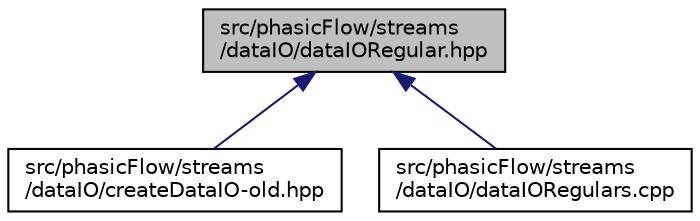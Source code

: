 digraph "src/phasicFlow/streams/dataIO/dataIORegular.hpp"
{
 // LATEX_PDF_SIZE
  edge [fontname="Helvetica",fontsize="10",labelfontname="Helvetica",labelfontsize="10"];
  node [fontname="Helvetica",fontsize="10",shape=record];
  Node1 [label="src/phasicFlow/streams\l/dataIO/dataIORegular.hpp",height=0.2,width=0.4,color="black", fillcolor="grey75", style="filled", fontcolor="black",tooltip=" "];
  Node1 -> Node2 [dir="back",color="midnightblue",fontsize="10",style="solid",fontname="Helvetica"];
  Node2 [label="src/phasicFlow/streams\l/dataIO/createDataIO-old.hpp",height=0.2,width=0.4,color="black", fillcolor="white", style="filled",URL="$createDataIO-old_8hpp.html",tooltip=" "];
  Node1 -> Node3 [dir="back",color="midnightblue",fontsize="10",style="solid",fontname="Helvetica"];
  Node3 [label="src/phasicFlow/streams\l/dataIO/dataIORegulars.cpp",height=0.2,width=0.4,color="black", fillcolor="white", style="filled",URL="$dataIORegulars_8cpp.html",tooltip=" "];
}
